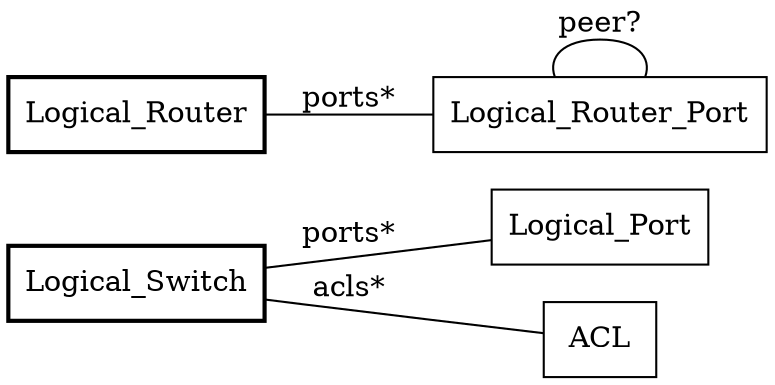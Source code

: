 digraph OVN_Northbound {
	rankdir=LR;
	size="6.5,4";
	margin="0";
	node [shape=box];
	edge [dir=none, arrowhead=none, arrowtail=none];
	Logical_Port [];
	Logical_Router_Port [];
	Logical_Router_Port -> Logical_Router_Port [label="peer?"];
	Logical_Router [style=bold];
	Logical_Router -> Logical_Router_Port [label="ports*"];
	Logical_Switch [style=bold];
	Logical_Switch -> ACL [label="acls*"];
	Logical_Switch -> Logical_Port [label="ports*"];
	ACL [];
}
